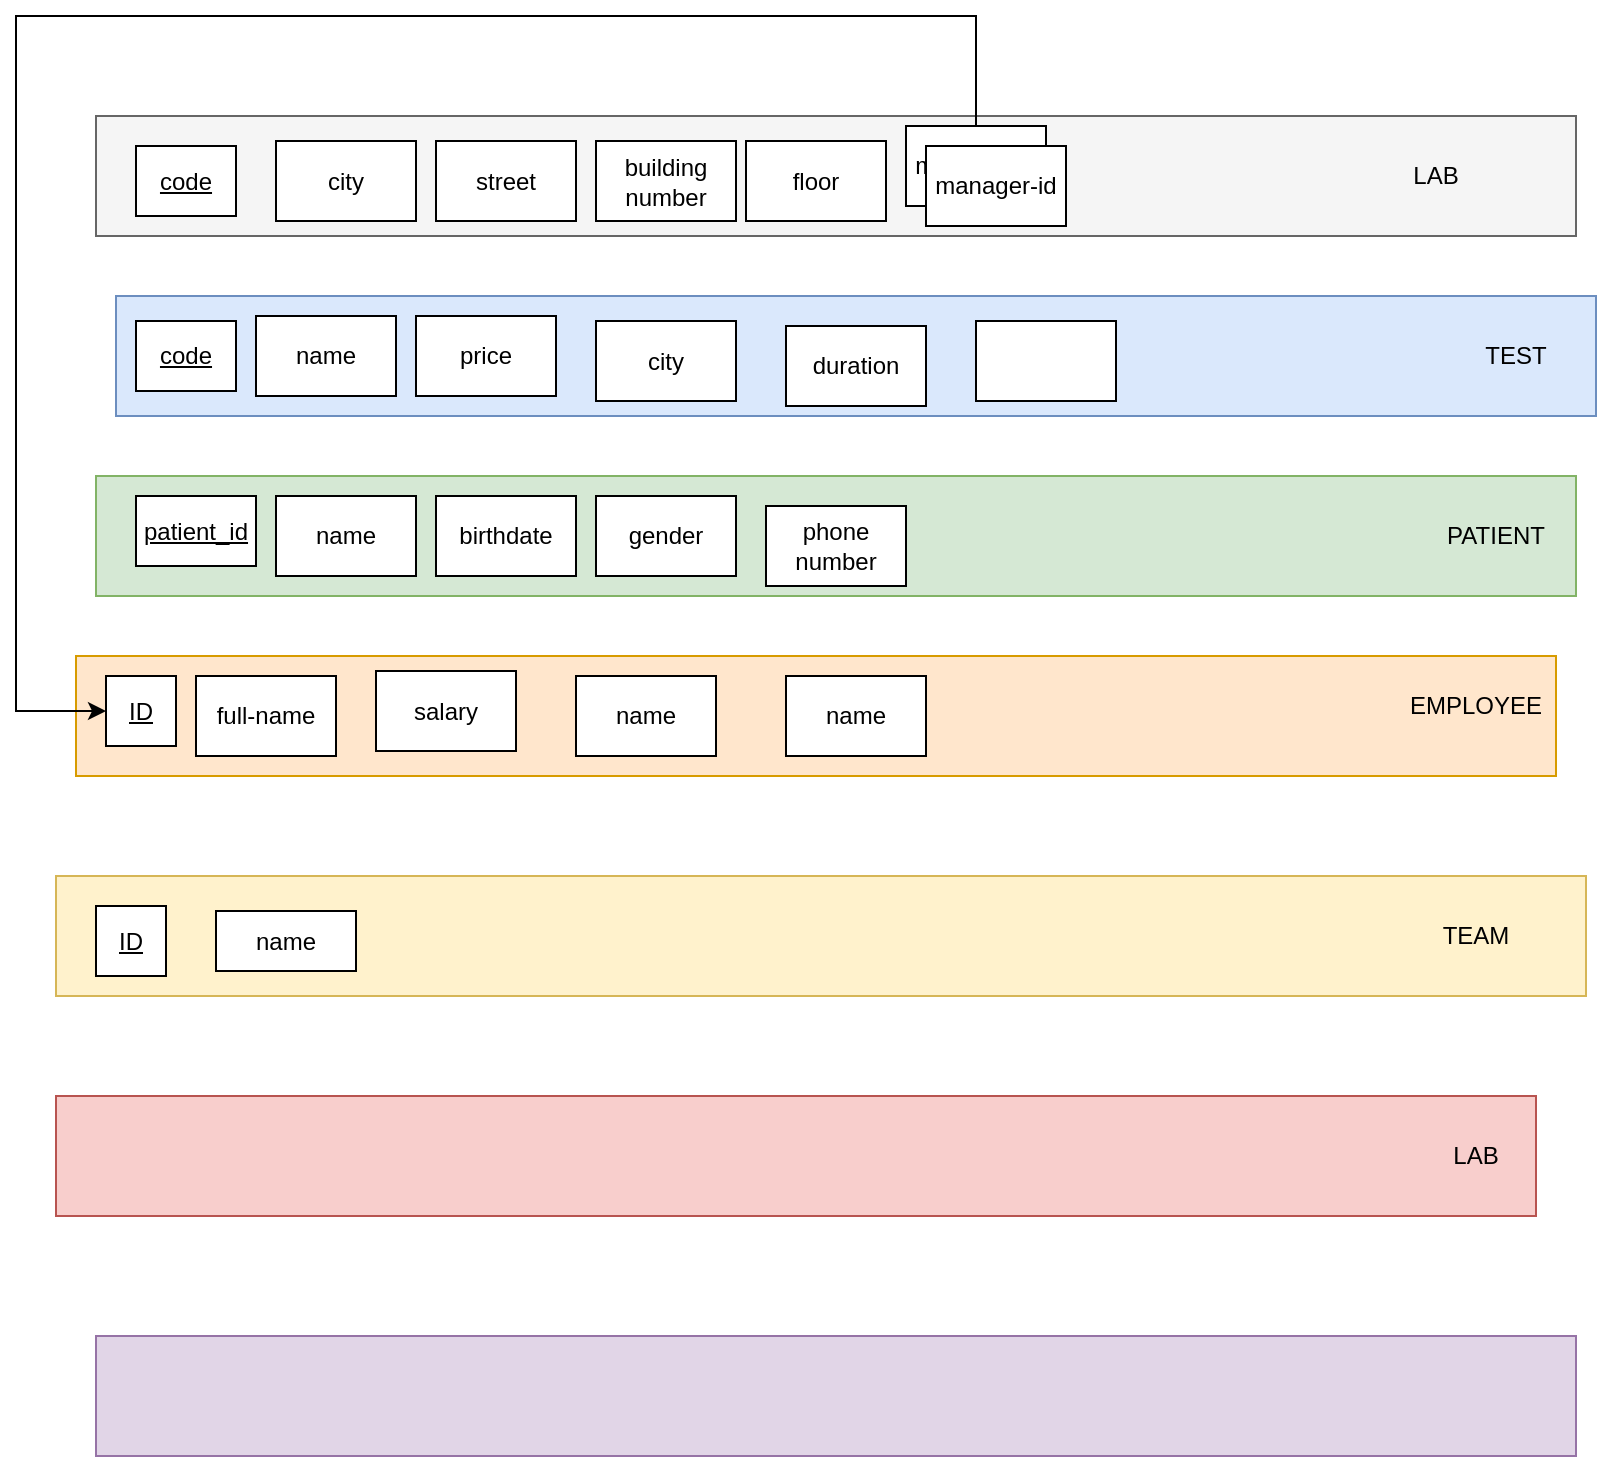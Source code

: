 <mxfile version="20.2.3" type="device"><diagram id="lF0rUWZXpkAM2u_BQ4Tm" name="Page-1"><mxGraphModel dx="1038" dy="641" grid="1" gridSize="10" guides="1" tooltips="1" connect="1" arrows="1" fold="1" page="1" pageScale="1" pageWidth="850" pageHeight="1100" math="0" shadow="0"><root><mxCell id="0"/><mxCell id="1" parent="0"/><mxCell id="8uGkxGPnwwbf3U3jCNQm-1" value="" style="rounded=0;whiteSpace=wrap;html=1;fillColor=#f5f5f5;fontColor=#333333;strokeColor=#666666;" vertex="1" parent="1"><mxGeometry x="50" y="60" width="740" height="60" as="geometry"/></mxCell><mxCell id="8uGkxGPnwwbf3U3jCNQm-2" value="" style="rounded=0;whiteSpace=wrap;html=1;fillColor=#dae8fc;strokeColor=#6c8ebf;" vertex="1" parent="1"><mxGeometry x="60" y="150" width="740" height="60" as="geometry"/></mxCell><mxCell id="8uGkxGPnwwbf3U3jCNQm-3" value="" style="rounded=0;whiteSpace=wrap;html=1;fillColor=#d5e8d4;strokeColor=#82b366;" vertex="1" parent="1"><mxGeometry x="50" y="240" width="740" height="60" as="geometry"/></mxCell><mxCell id="8uGkxGPnwwbf3U3jCNQm-4" value="" style="rounded=0;whiteSpace=wrap;html=1;fillColor=#ffe6cc;strokeColor=#d79b00;" vertex="1" parent="1"><mxGeometry x="40" y="330" width="740" height="60" as="geometry"/></mxCell><mxCell id="8uGkxGPnwwbf3U3jCNQm-5" value="" style="rounded=0;whiteSpace=wrap;html=1;fillColor=#fff2cc;strokeColor=#d6b656;" vertex="1" parent="1"><mxGeometry x="30" y="440" width="765" height="60" as="geometry"/></mxCell><mxCell id="8uGkxGPnwwbf3U3jCNQm-7" value="" style="rounded=0;whiteSpace=wrap;html=1;fillColor=#e1d5e7;strokeColor=#9673a6;" vertex="1" parent="1"><mxGeometry x="50" y="670" width="740" height="60" as="geometry"/></mxCell><mxCell id="8uGkxGPnwwbf3U3jCNQm-8" value="" style="rounded=0;whiteSpace=wrap;html=1;fillColor=#f8cecc;strokeColor=#b85450;" vertex="1" parent="1"><mxGeometry x="30" y="550" width="740" height="60" as="geometry"/></mxCell><mxCell id="8uGkxGPnwwbf3U3jCNQm-10" value="LAB" style="text;html=1;strokeColor=none;fillColor=none;align=center;verticalAlign=middle;whiteSpace=wrap;rounded=0;" vertex="1" parent="1"><mxGeometry x="690" y="75" width="60" height="30" as="geometry"/></mxCell><mxCell id="8uGkxGPnwwbf3U3jCNQm-12" value="TEST" style="text;html=1;strokeColor=none;fillColor=none;align=center;verticalAlign=middle;whiteSpace=wrap;rounded=0;" vertex="1" parent="1"><mxGeometry x="730" y="165" width="60" height="30" as="geometry"/></mxCell><mxCell id="8uGkxGPnwwbf3U3jCNQm-13" value="LAB" style="text;html=1;strokeColor=none;fillColor=none;align=center;verticalAlign=middle;whiteSpace=wrap;rounded=0;" vertex="1" parent="1"><mxGeometry x="710" y="565" width="60" height="30" as="geometry"/></mxCell><mxCell id="8uGkxGPnwwbf3U3jCNQm-14" value="TEAM" style="text;html=1;strokeColor=none;fillColor=none;align=center;verticalAlign=middle;whiteSpace=wrap;rounded=0;" vertex="1" parent="1"><mxGeometry x="710" y="455" width="60" height="30" as="geometry"/></mxCell><mxCell id="8uGkxGPnwwbf3U3jCNQm-15" value="EMPLOYEE" style="text;html=1;strokeColor=none;fillColor=none;align=center;verticalAlign=middle;whiteSpace=wrap;rounded=0;" vertex="1" parent="1"><mxGeometry x="700" y="340" width="80" height="30" as="geometry"/></mxCell><mxCell id="8uGkxGPnwwbf3U3jCNQm-16" value="PATIENT" style="text;html=1;strokeColor=none;fillColor=none;align=center;verticalAlign=middle;whiteSpace=wrap;rounded=0;" vertex="1" parent="1"><mxGeometry x="720" y="255" width="60" height="30" as="geometry"/></mxCell><mxCell id="8uGkxGPnwwbf3U3jCNQm-18" value="&lt;u&gt;code&lt;/u&gt;" style="rounded=0;whiteSpace=wrap;html=1;" vertex="1" parent="1"><mxGeometry x="70" y="75" width="50" height="35" as="geometry"/></mxCell><mxCell id="8uGkxGPnwwbf3U3jCNQm-19" value="city" style="rounded=0;whiteSpace=wrap;html=1;" vertex="1" parent="1"><mxGeometry x="140" y="72.5" width="70" height="40" as="geometry"/></mxCell><mxCell id="8uGkxGPnwwbf3U3jCNQm-20" value="street" style="rounded=0;whiteSpace=wrap;html=1;" vertex="1" parent="1"><mxGeometry x="220" y="72.5" width="70" height="40" as="geometry"/></mxCell><mxCell id="8uGkxGPnwwbf3U3jCNQm-21" value="building number" style="rounded=0;whiteSpace=wrap;html=1;" vertex="1" parent="1"><mxGeometry x="300" y="72.5" width="70" height="40" as="geometry"/></mxCell><mxCell id="8uGkxGPnwwbf3U3jCNQm-22" value="floor" style="rounded=0;whiteSpace=wrap;html=1;" vertex="1" parent="1"><mxGeometry x="375" y="72.5" width="70" height="40" as="geometry"/></mxCell><mxCell id="8uGkxGPnwwbf3U3jCNQm-42" style="edgeStyle=orthogonalEdgeStyle;rounded=0;orthogonalLoop=1;jettySize=auto;html=1;exitX=0.5;exitY=1;exitDx=0;exitDy=0;entryX=0;entryY=0.5;entryDx=0;entryDy=0;" edge="1" parent="1" source="8uGkxGPnwwbf3U3jCNQm-23" target="8uGkxGPnwwbf3U3jCNQm-34"><mxGeometry relative="1" as="geometry"><Array as="points"><mxPoint x="490" y="10"/><mxPoint x="10" y="10"/><mxPoint x="10" y="358"/></Array></mxGeometry></mxCell><mxCell id="8uGkxGPnwwbf3U3jCNQm-23" value="manager-id" style="rounded=0;whiteSpace=wrap;html=1;" vertex="1" parent="1"><mxGeometry x="455" y="65" width="70" height="40" as="geometry"/></mxCell><mxCell id="8uGkxGPnwwbf3U3jCNQm-24" value="&lt;u&gt;code&lt;/u&gt;" style="rounded=0;whiteSpace=wrap;html=1;" vertex="1" parent="1"><mxGeometry x="70" y="162.5" width="50" height="35" as="geometry"/></mxCell><mxCell id="8uGkxGPnwwbf3U3jCNQm-25" value="duration" style="rounded=0;whiteSpace=wrap;html=1;" vertex="1" parent="1"><mxGeometry x="395" y="165" width="70" height="40" as="geometry"/></mxCell><mxCell id="8uGkxGPnwwbf3U3jCNQm-26" value="city" style="rounded=0;whiteSpace=wrap;html=1;" vertex="1" parent="1"><mxGeometry x="300" y="162.5" width="70" height="40" as="geometry"/></mxCell><mxCell id="8uGkxGPnwwbf3U3jCNQm-27" value="price" style="rounded=0;whiteSpace=wrap;html=1;" vertex="1" parent="1"><mxGeometry x="210" y="160" width="70" height="40" as="geometry"/></mxCell><mxCell id="8uGkxGPnwwbf3U3jCNQm-28" value="name" style="rounded=0;whiteSpace=wrap;html=1;" vertex="1" parent="1"><mxGeometry x="130" y="160" width="70" height="40" as="geometry"/></mxCell><mxCell id="8uGkxGPnwwbf3U3jCNQm-29" value="&lt;u&gt;patient_id&lt;/u&gt;" style="rounded=0;whiteSpace=wrap;html=1;" vertex="1" parent="1"><mxGeometry x="70" y="250" width="60" height="35" as="geometry"/></mxCell><mxCell id="8uGkxGPnwwbf3U3jCNQm-30" value="name" style="rounded=0;whiteSpace=wrap;html=1;" vertex="1" parent="1"><mxGeometry x="140" y="250" width="70" height="40" as="geometry"/></mxCell><mxCell id="8uGkxGPnwwbf3U3jCNQm-31" value="birthdate" style="rounded=0;whiteSpace=wrap;html=1;" vertex="1" parent="1"><mxGeometry x="220" y="250" width="70" height="40" as="geometry"/></mxCell><mxCell id="8uGkxGPnwwbf3U3jCNQm-32" value="gender" style="rounded=0;whiteSpace=wrap;html=1;" vertex="1" parent="1"><mxGeometry x="300" y="250" width="70" height="40" as="geometry"/></mxCell><mxCell id="8uGkxGPnwwbf3U3jCNQm-33" value="phone&lt;br&gt;number" style="rounded=0;whiteSpace=wrap;html=1;" vertex="1" parent="1"><mxGeometry x="385" y="255" width="70" height="40" as="geometry"/></mxCell><mxCell id="8uGkxGPnwwbf3U3jCNQm-34" value="&lt;u&gt;ID&lt;/u&gt;" style="rounded=0;whiteSpace=wrap;html=1;" vertex="1" parent="1"><mxGeometry x="55" y="340" width="35" height="35" as="geometry"/></mxCell><mxCell id="8uGkxGPnwwbf3U3jCNQm-35" value="name" style="rounded=0;whiteSpace=wrap;html=1;" vertex="1" parent="1"><mxGeometry x="395" y="340" width="70" height="40" as="geometry"/></mxCell><mxCell id="8uGkxGPnwwbf3U3jCNQm-36" value="name" style="rounded=0;whiteSpace=wrap;html=1;" vertex="1" parent="1"><mxGeometry x="290" y="340" width="70" height="40" as="geometry"/></mxCell><mxCell id="8uGkxGPnwwbf3U3jCNQm-37" value="salary" style="rounded=0;whiteSpace=wrap;html=1;" vertex="1" parent="1"><mxGeometry x="190" y="337.5" width="70" height="40" as="geometry"/></mxCell><mxCell id="8uGkxGPnwwbf3U3jCNQm-38" value="full-name" style="rounded=0;whiteSpace=wrap;html=1;" vertex="1" parent="1"><mxGeometry x="100" y="340" width="70" height="40" as="geometry"/></mxCell><mxCell id="8uGkxGPnwwbf3U3jCNQm-39" value="&lt;u&gt;ID&lt;/u&gt;" style="rounded=0;whiteSpace=wrap;html=1;" vertex="1" parent="1"><mxGeometry x="50" y="455" width="35" height="35" as="geometry"/></mxCell><mxCell id="8uGkxGPnwwbf3U3jCNQm-40" value="name" style="rounded=0;whiteSpace=wrap;html=1;" vertex="1" parent="1"><mxGeometry x="110" y="457.5" width="70" height="30" as="geometry"/></mxCell><mxCell id="8uGkxGPnwwbf3U3jCNQm-45" value="manager-id" style="rounded=0;whiteSpace=wrap;html=1;" vertex="1" parent="1"><mxGeometry x="465" y="75" width="70" height="40" as="geometry"/></mxCell><mxCell id="8uGkxGPnwwbf3U3jCNQm-46" value="" style="rounded=0;whiteSpace=wrap;html=1;" vertex="1" parent="1"><mxGeometry x="490" y="162.5" width="70" height="40" as="geometry"/></mxCell></root></mxGraphModel></diagram></mxfile>